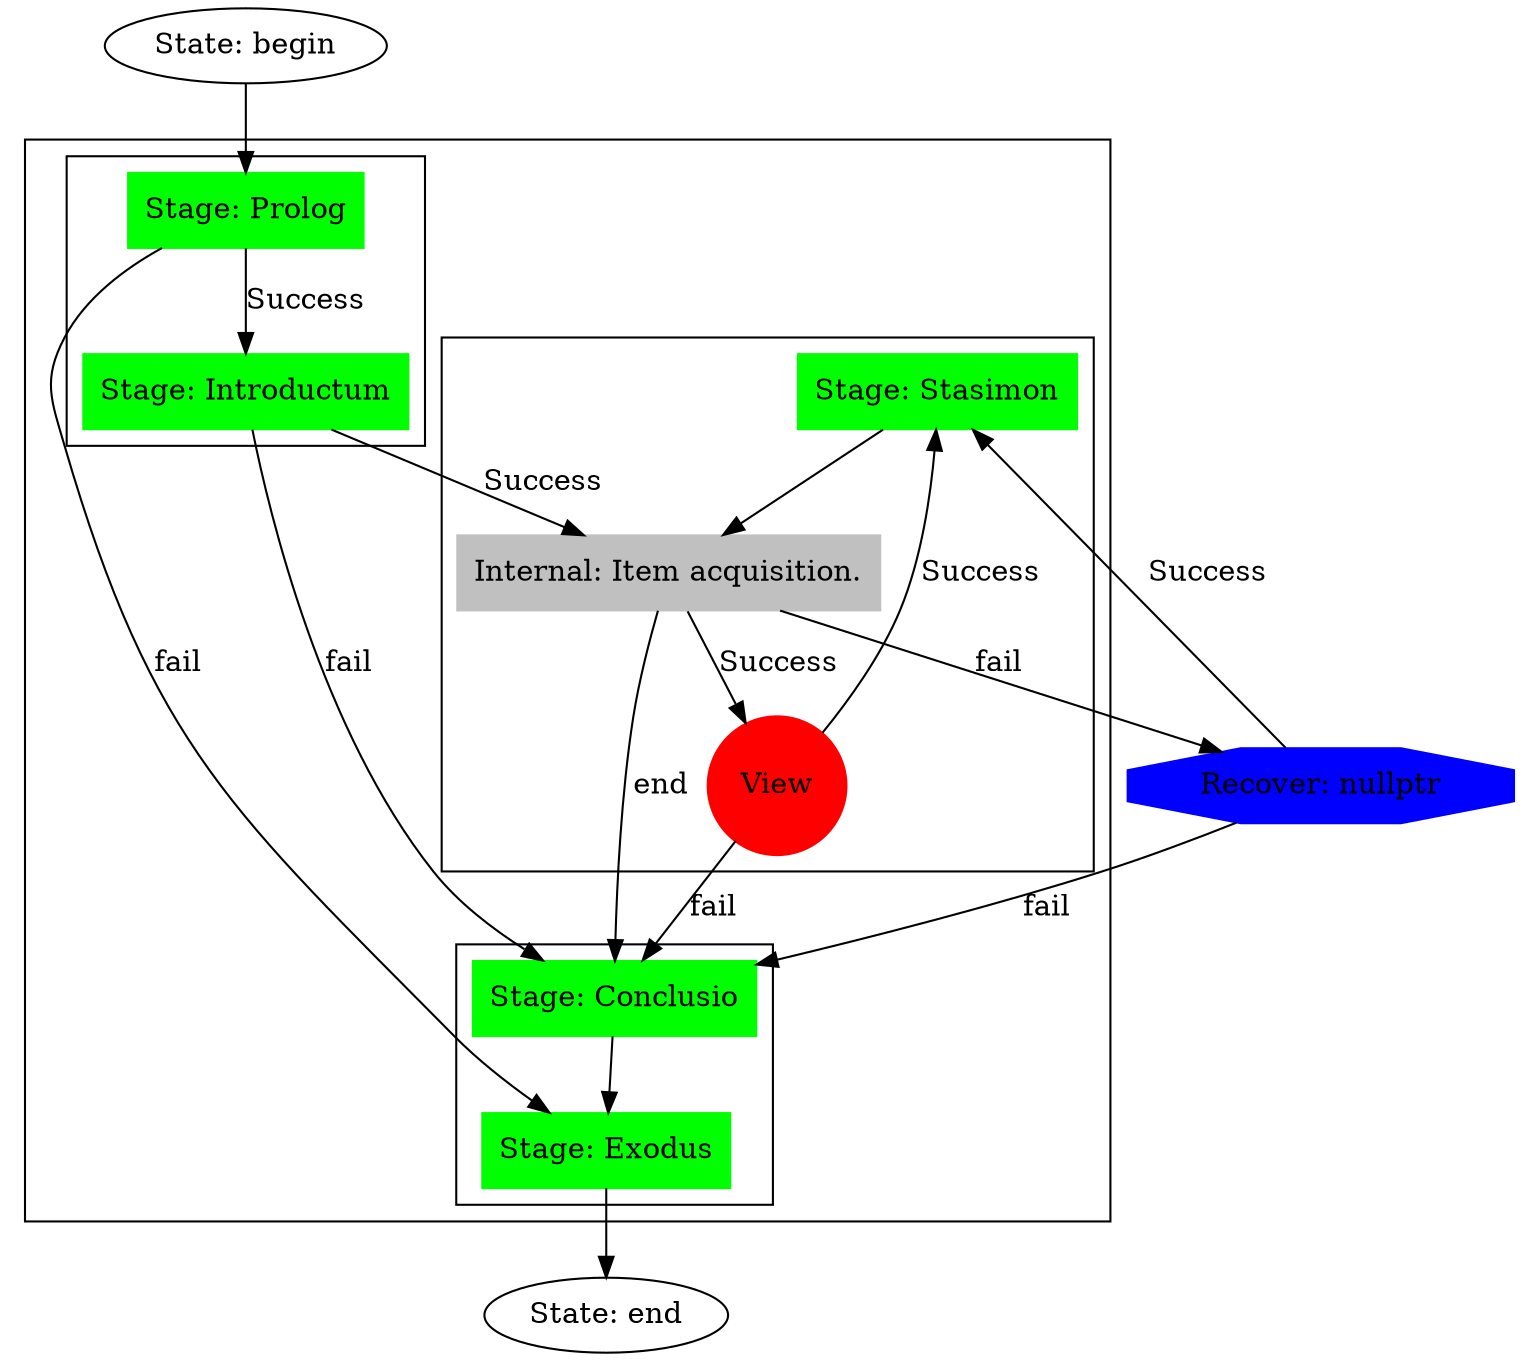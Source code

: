 digraph stages_of_serialization{

    begin[ label="State: begin"];
    end[ label="State: end"];

    prolog         [shape = box,    style=filled, color=green, label="Stage: Prolog"      ];
    introductum    [shape = box,    style=filled, color=green, label="Stage: Introductum" ];
    conclusio      [shape = box,    style=filled, color=green, label="Stage: Conclusio"];
    exodus         [shape = box,    style=filled, color=green, label="Stage: Exodus"];

    stasimon       [shape = box,    style=filled, color=green, label="Stage: Stasimon"];
    WIEW           [shape = circle, label = "View", style=filled, color=red];

    acquisition   [shape = box, style=filled, color=gray,  label = "Internal: Item acquisition."  ];

    fail_null     [shape = octagon, label="Recover: nullptr",          style=filled, color=blue];


    begin->prolog[ label = "" , dir=forward ];
    prolog  -> introductum [ label = "Success" , dir=forward, weight="1000" ];
    prolog  -> exodus      [ label = "fail" , dir=forward ];

    introductum -> acquisition[ label = "Success", dir=forward, weight="2000"  ];
    introductum -> conclusio[ label = "fail", dir=forward  ];

    acquisition ->fail_null  [ label = "fail", dir=forward  ];
    acquisition ->WIEW[ label = "Success", dir=forward  ];
    acquisition ->conclusio[ label = "end", dir=forward  ];

    WIEW  -> conclusio  [ label = "fail", dir=forward  ];
    WIEW  -> stasimon  [ label = "Success", dir=forward  ];

    stasimon  -> acquisition  [ label = "", dir=forward  ];

    conclusio -> exodus[ label = "", dir=forward  ];

    fail_null-> stasimon[ label = "Success", dir=forward  ];
    fail_null-> conclusio[ label = "fail", dir=forward  ];

    exodus->end[ label = "" , dir=forward ];

    subgraph cluster_ALL
    {
        rankdir=TB;
        rank=source;
    subgraph cluster_center
    {
        rankdir=TB
        rank=same;
        node [ ] acquisition;
        node [ ] WIEW;
        node [ ] stasimon;
    }

    subgraph cluster_begin
    {
        rankdir=TB
        rank=source
        node [ ] prolog
        node [ ] introductum
    }
    subgraph cluster_end
    {
        rankdir=TB
        rank=source
        node [ ] conclusio
        node [ ] exodus
    }

    }

}


